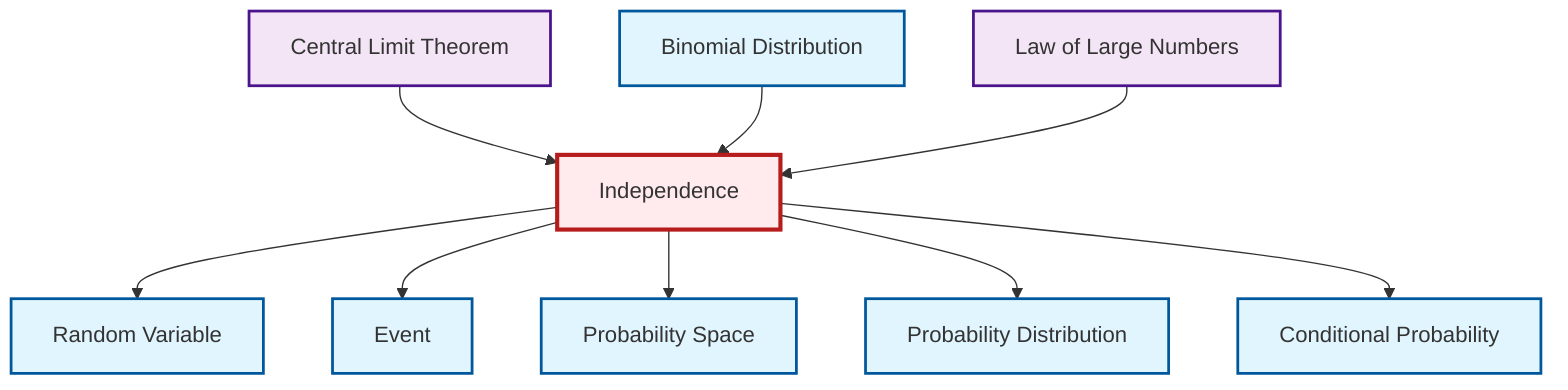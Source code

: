 graph TD
    classDef definition fill:#e1f5fe,stroke:#01579b,stroke-width:2px
    classDef theorem fill:#f3e5f5,stroke:#4a148c,stroke-width:2px
    classDef axiom fill:#fff3e0,stroke:#e65100,stroke-width:2px
    classDef example fill:#e8f5e9,stroke:#1b5e20,stroke-width:2px
    classDef current fill:#ffebee,stroke:#b71c1c,stroke-width:3px
    thm-central-limit["Central Limit Theorem"]:::theorem
    def-random-variable["Random Variable"]:::definition
    def-independence["Independence"]:::definition
    def-probability-distribution["Probability Distribution"]:::definition
    def-probability-space["Probability Space"]:::definition
    thm-law-of-large-numbers["Law of Large Numbers"]:::theorem
    def-conditional-probability["Conditional Probability"]:::definition
    def-event["Event"]:::definition
    def-binomial-distribution["Binomial Distribution"]:::definition
    def-independence --> def-random-variable
    thm-central-limit --> def-independence
    def-binomial-distribution --> def-independence
    thm-law-of-large-numbers --> def-independence
    def-independence --> def-event
    def-independence --> def-probability-space
    def-independence --> def-probability-distribution
    def-independence --> def-conditional-probability
    class def-independence current